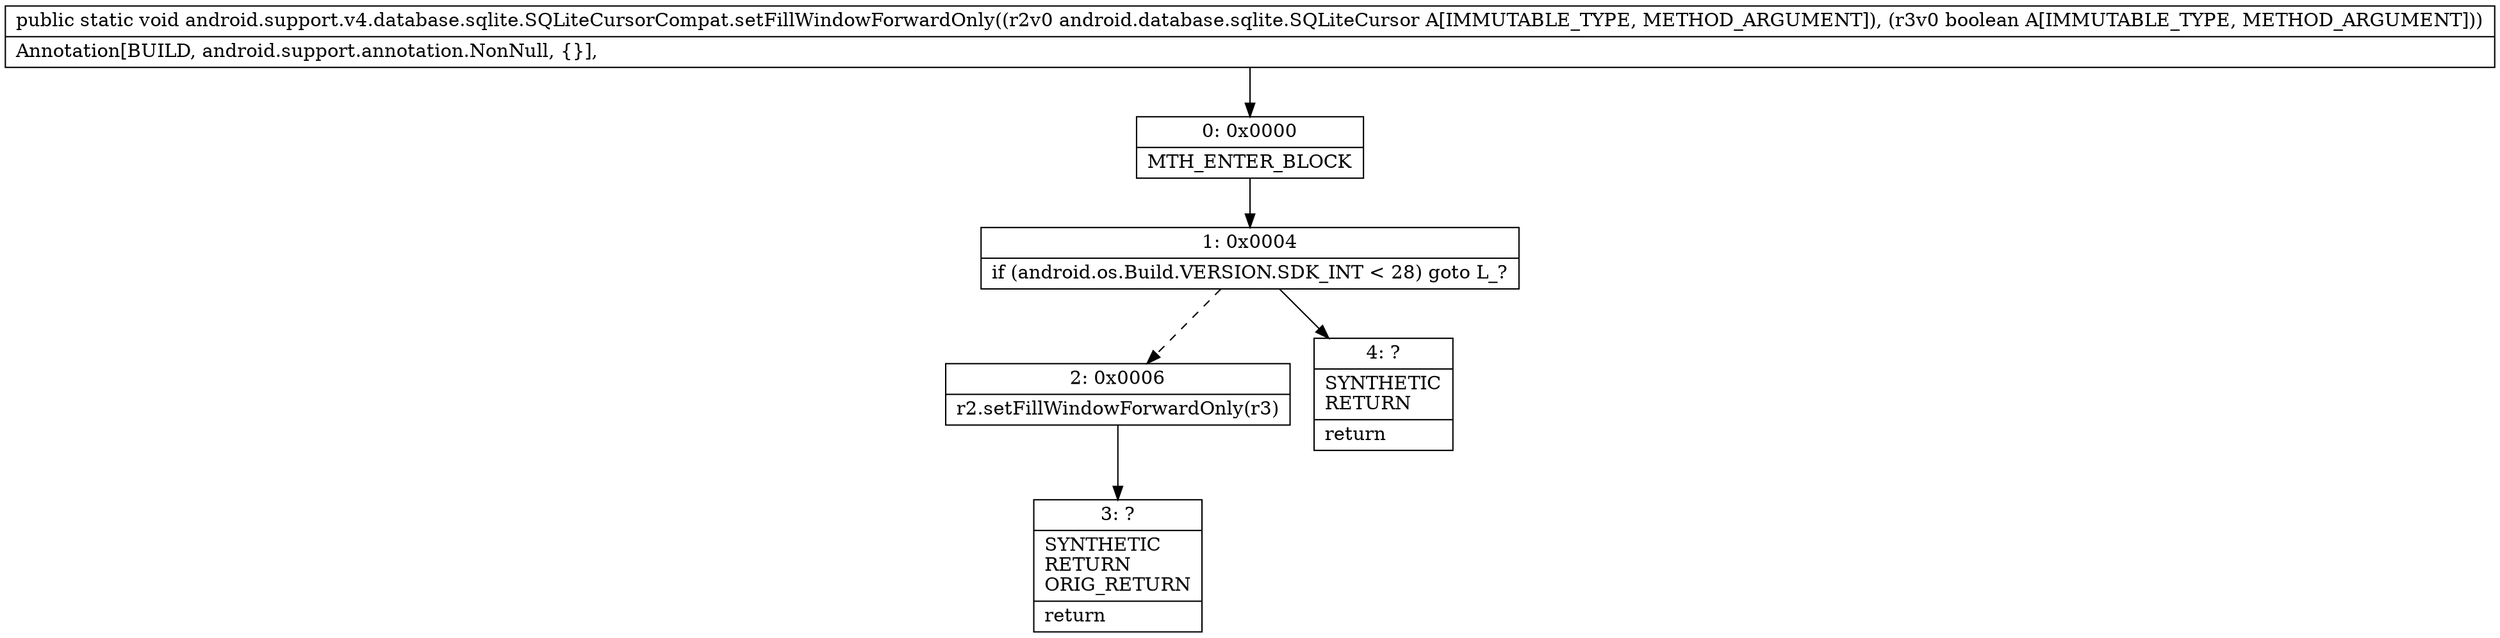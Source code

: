 digraph "CFG forandroid.support.v4.database.sqlite.SQLiteCursorCompat.setFillWindowForwardOnly(Landroid\/database\/sqlite\/SQLiteCursor;Z)V" {
Node_0 [shape=record,label="{0\:\ 0x0000|MTH_ENTER_BLOCK\l}"];
Node_1 [shape=record,label="{1\:\ 0x0004|if (android.os.Build.VERSION.SDK_INT \< 28) goto L_?\l}"];
Node_2 [shape=record,label="{2\:\ 0x0006|r2.setFillWindowForwardOnly(r3)\l}"];
Node_3 [shape=record,label="{3\:\ ?|SYNTHETIC\lRETURN\lORIG_RETURN\l|return\l}"];
Node_4 [shape=record,label="{4\:\ ?|SYNTHETIC\lRETURN\l|return\l}"];
MethodNode[shape=record,label="{public static void android.support.v4.database.sqlite.SQLiteCursorCompat.setFillWindowForwardOnly((r2v0 android.database.sqlite.SQLiteCursor A[IMMUTABLE_TYPE, METHOD_ARGUMENT]), (r3v0 boolean A[IMMUTABLE_TYPE, METHOD_ARGUMENT]))  | Annotation[BUILD, android.support.annotation.NonNull, \{\}], \l}"];
MethodNode -> Node_0;
Node_0 -> Node_1;
Node_1 -> Node_2[style=dashed];
Node_1 -> Node_4;
Node_2 -> Node_3;
}

